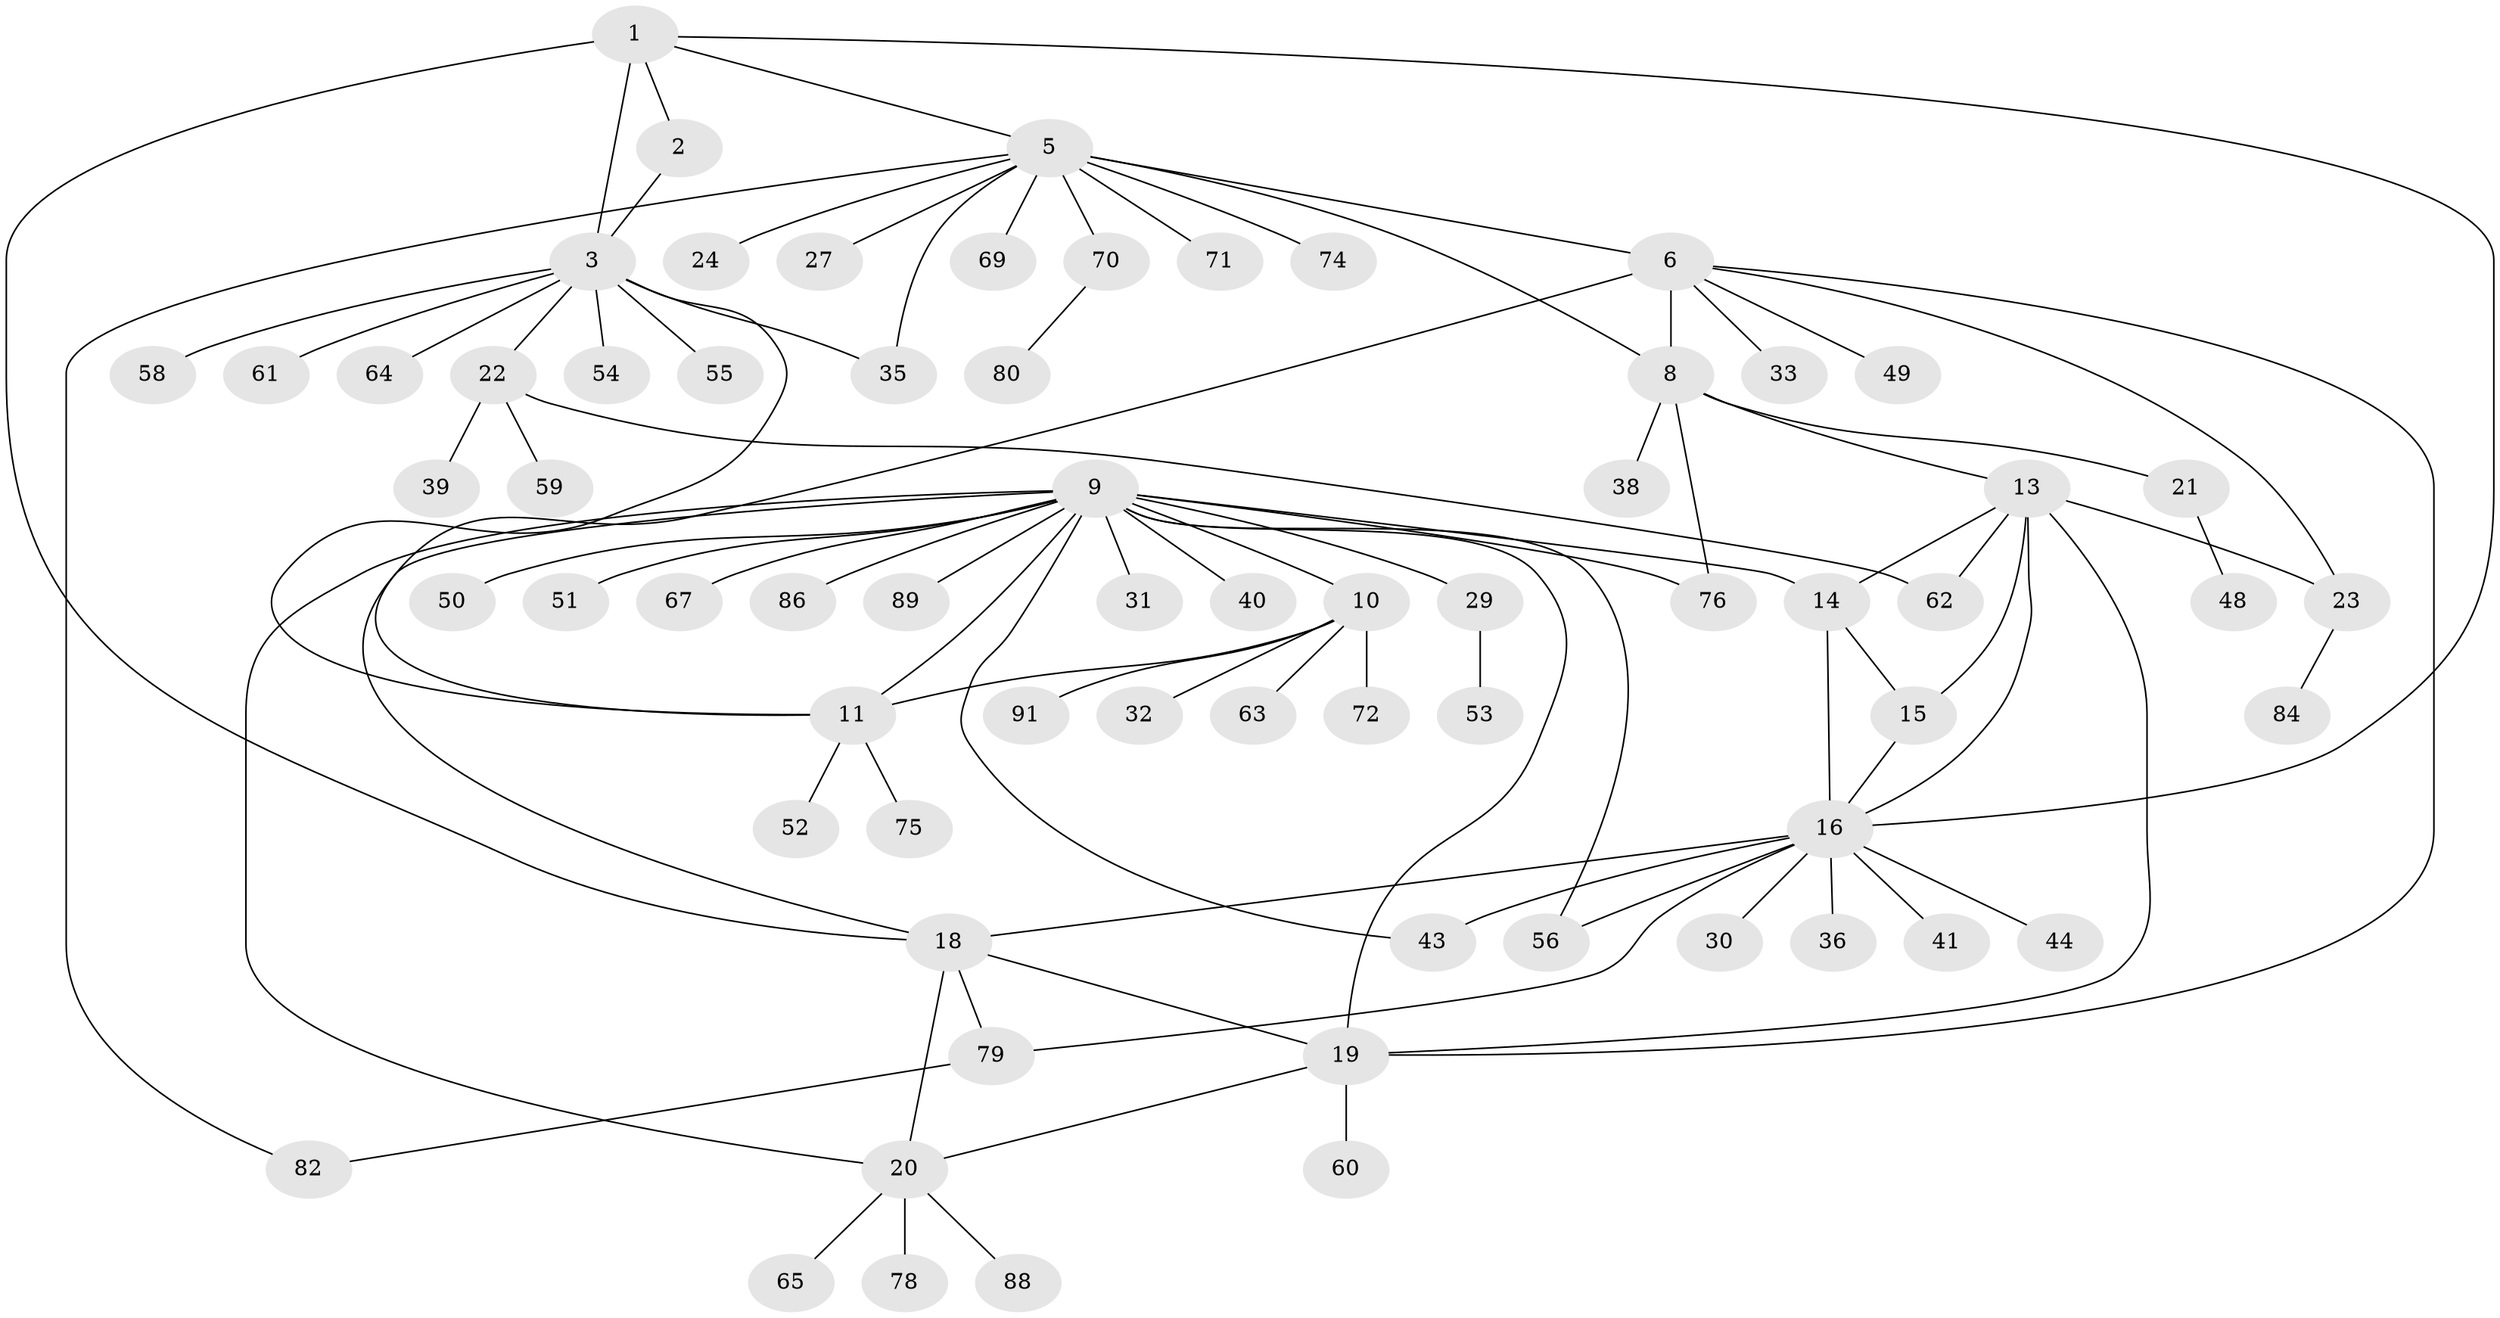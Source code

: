 // original degree distribution, {7: 0.05434782608695652, 4: 0.043478260869565216, 6: 0.03260869565217391, 8: 0.03260869565217391, 13: 0.010869565217391304, 9: 0.010869565217391304, 5: 0.010869565217391304, 12: 0.010869565217391304, 11: 0.010869565217391304, 3: 0.05434782608695652, 1: 0.5434782608695652, 2: 0.18478260869565216}
// Generated by graph-tools (version 1.1) at 2025/11/02/27/25 16:11:32]
// undirected, 68 vertices, 91 edges
graph export_dot {
graph [start="1"]
  node [color=gray90,style=filled];
  1 [super="+37"];
  2 [super="+47"];
  3 [super="+4"];
  5 [super="+81"];
  6 [super="+7"];
  8 [super="+66"];
  9 [super="+17"];
  10 [super="+12"];
  11 [super="+68"];
  13;
  14 [super="+85"];
  15 [super="+26"];
  16 [super="+25"];
  18 [super="+73"];
  19 [super="+46"];
  20 [super="+28"];
  21 [super="+42"];
  22 [super="+34"];
  23 [super="+57"];
  24;
  27;
  29 [super="+45"];
  30;
  31;
  32;
  33 [super="+92"];
  35 [super="+87"];
  36;
  38;
  39;
  40 [super="+90"];
  41;
  43;
  44;
  48;
  49;
  50;
  51 [super="+77"];
  52;
  53;
  54;
  55;
  56;
  58;
  59;
  60;
  61 [super="+83"];
  62;
  63;
  64;
  65;
  67;
  69;
  70;
  71;
  72;
  74;
  75;
  76;
  78;
  79;
  80;
  82;
  84;
  86;
  88;
  89;
  91;
  1 -- 2;
  1 -- 3 [weight=2];
  1 -- 5;
  1 -- 16;
  1 -- 18;
  2 -- 3 [weight=2];
  3 -- 22;
  3 -- 55;
  3 -- 61;
  3 -- 64;
  3 -- 35;
  3 -- 11;
  3 -- 54;
  3 -- 58;
  5 -- 6 [weight=2];
  5 -- 8;
  5 -- 24;
  5 -- 27;
  5 -- 69;
  5 -- 70;
  5 -- 71;
  5 -- 74;
  5 -- 82;
  5 -- 35;
  6 -- 8 [weight=2];
  6 -- 11;
  6 -- 23;
  6 -- 33;
  6 -- 49;
  6 -- 19;
  8 -- 13;
  8 -- 21;
  8 -- 38;
  8 -- 76;
  9 -- 10 [weight=2];
  9 -- 11;
  9 -- 14;
  9 -- 40;
  9 -- 50;
  9 -- 56;
  9 -- 86;
  9 -- 67;
  9 -- 43;
  9 -- 76;
  9 -- 18;
  9 -- 19;
  9 -- 20;
  9 -- 51;
  9 -- 89;
  9 -- 29;
  9 -- 31;
  10 -- 11 [weight=2];
  10 -- 72;
  10 -- 32;
  10 -- 91;
  10 -- 63;
  11 -- 52;
  11 -- 75;
  13 -- 14;
  13 -- 15;
  13 -- 16;
  13 -- 19;
  13 -- 23;
  13 -- 62;
  14 -- 15;
  14 -- 16;
  15 -- 16;
  16 -- 30;
  16 -- 41;
  16 -- 43;
  16 -- 44;
  16 -- 56;
  16 -- 79;
  16 -- 18;
  16 -- 36;
  18 -- 19;
  18 -- 20;
  18 -- 79;
  19 -- 20;
  19 -- 60;
  20 -- 65;
  20 -- 78;
  20 -- 88;
  21 -- 48;
  22 -- 59;
  22 -- 62;
  22 -- 39;
  23 -- 84;
  29 -- 53;
  70 -- 80;
  79 -- 82;
}
